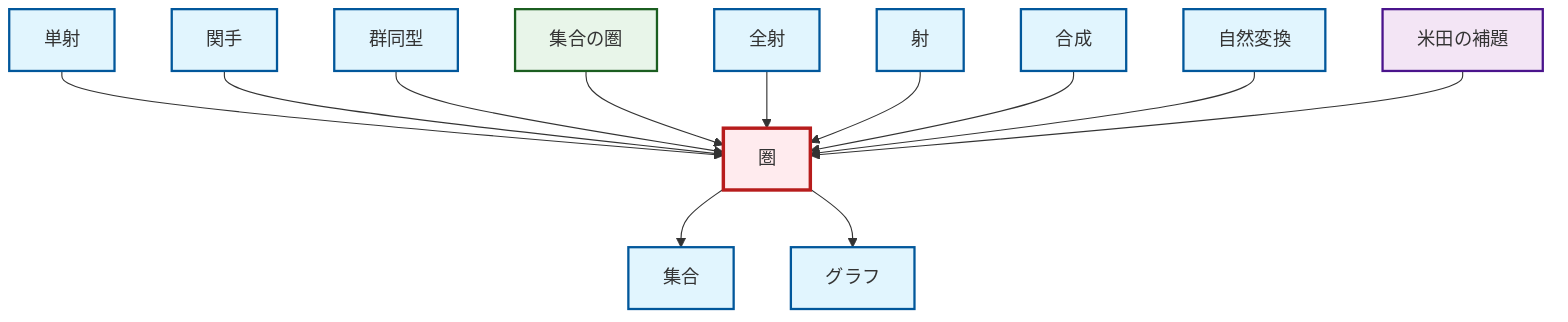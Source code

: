 graph TD
    classDef definition fill:#e1f5fe,stroke:#01579b,stroke-width:2px
    classDef theorem fill:#f3e5f5,stroke:#4a148c,stroke-width:2px
    classDef axiom fill:#fff3e0,stroke:#e65100,stroke-width:2px
    classDef example fill:#e8f5e9,stroke:#1b5e20,stroke-width:2px
    classDef current fill:#ffebee,stroke:#b71c1c,stroke-width:3px
    def-category["圏"]:::definition
    def-epimorphism["全射"]:::definition
    def-set["集合"]:::definition
    def-natural-transformation["自然変換"]:::definition
    def-graph["グラフ"]:::definition
    def-isomorphism["群同型"]:::definition
    def-monomorphism["単射"]:::definition
    def-composition["合成"]:::definition
    def-morphism["射"]:::definition
    thm-yoneda["米田の補題"]:::theorem
    ex-set-category["集合の圏"]:::example
    def-functor["関手"]:::definition
    def-monomorphism --> def-category
    def-functor --> def-category
    def-isomorphism --> def-category
    ex-set-category --> def-category
    def-category --> def-set
    def-epimorphism --> def-category
    def-morphism --> def-category
    def-category --> def-graph
    def-composition --> def-category
    def-natural-transformation --> def-category
    thm-yoneda --> def-category
    class def-category current